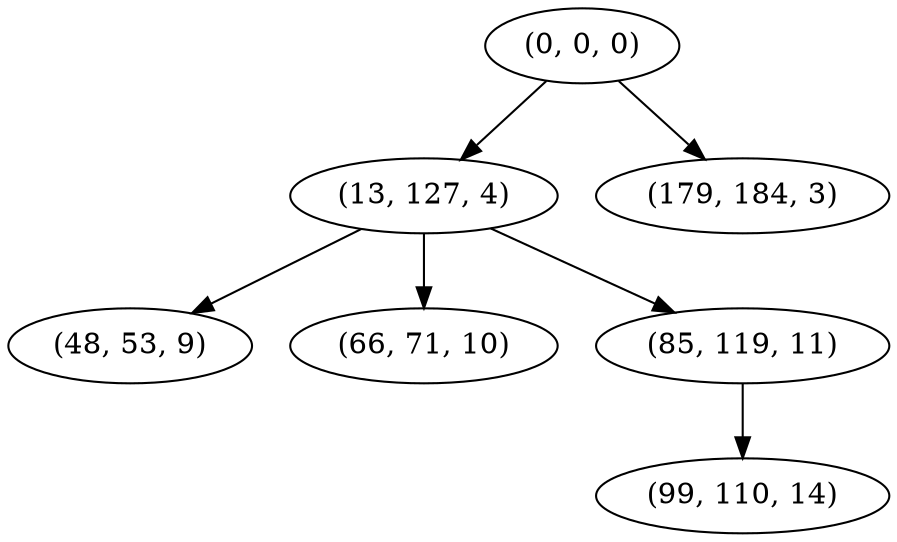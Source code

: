 digraph tree {
    "(0, 0, 0)";
    "(13, 127, 4)";
    "(48, 53, 9)";
    "(66, 71, 10)";
    "(85, 119, 11)";
    "(99, 110, 14)";
    "(179, 184, 3)";
    "(0, 0, 0)" -> "(13, 127, 4)";
    "(0, 0, 0)" -> "(179, 184, 3)";
    "(13, 127, 4)" -> "(48, 53, 9)";
    "(13, 127, 4)" -> "(66, 71, 10)";
    "(13, 127, 4)" -> "(85, 119, 11)";
    "(85, 119, 11)" -> "(99, 110, 14)";
}
